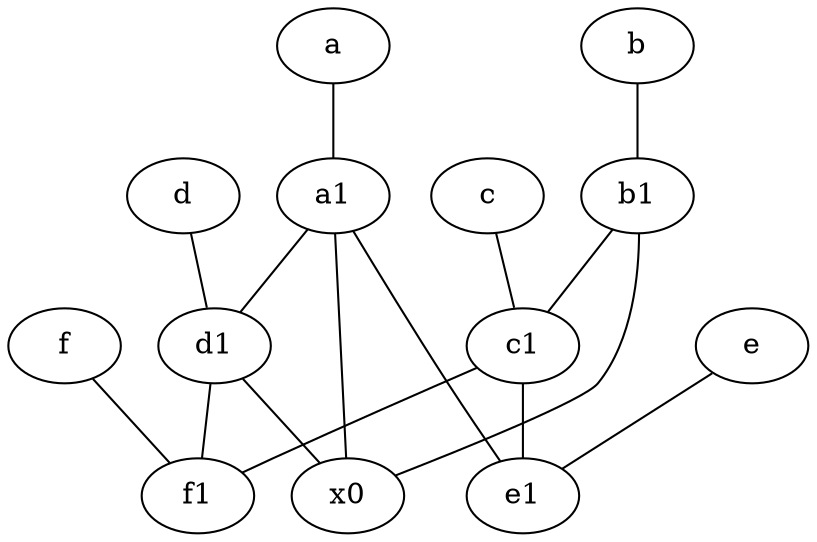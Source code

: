 graph {
	node [labelfontsize=50]
	d [labelfontsize=50 pos="2,5!"]
	f1 [labelfontsize=50 pos="3,8!"]
	a1 [labelfontsize=50 pos="8,3!"]
	e [labelfontsize=50 pos="7,9!"]
	b1 [labelfontsize=50 pos="9,4!"]
	f [labelfontsize=50 pos="3,9!"]
	a [labelfontsize=50 pos="8,2!"]
	d1 [labelfontsize=50 pos="3,5!"]
	x0 [labelfontsize=50]
	c1 [labelfontsize=50 pos="4.5,3!"]
	e1 [labelfontsize=50 pos="7,7!"]
	b [labelfontsize=50 pos="10,4!"]
	c [labelfontsize=50 pos="4.5,2!"]
	e -- e1
	c1 -- e1
	c1 -- f1
	a1 -- d1
	f -- f1
	b1 -- x0
	a1 -- x0
	d -- d1
	b1 -- c1
	a -- a1
	b -- b1
	d1 -- f1
	a1 -- e1
	c -- c1
	d1 -- x0
}
